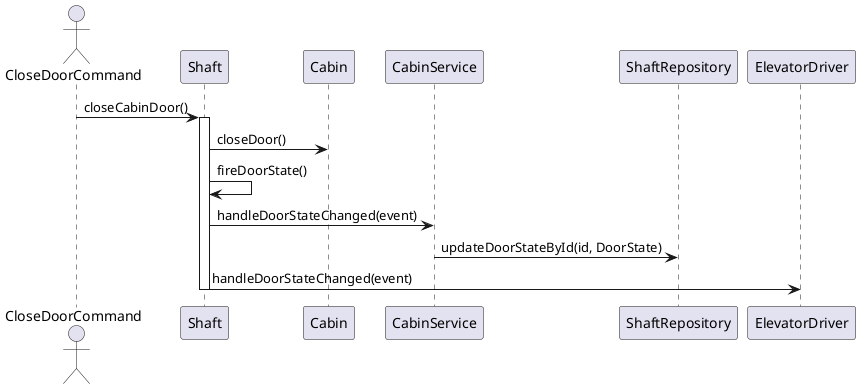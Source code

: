 @startuml

actor CloseDoorCommand

CloseDoorCommand -> Shaft: closeCabinDoor()
activate Shaft
Shaft -> Cabin: closeDoor()
Shaft -> Shaft: fireDoorState()
Shaft -> CabinService: handleDoorStateChanged(event)
CabinService -> ShaftRepository: updateDoorStateById(id, DoorState)
Shaft -> ElevatorDriver: handleDoorStateChanged(event)
deactivate Shaft

@enduml
